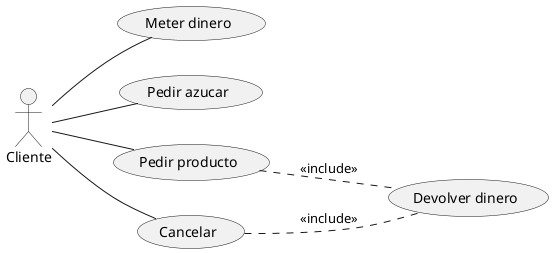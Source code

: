 @startuml

left to right direction
Actor Cliente as C

usecase "Meter dinero" as MT
usecase "Pedir azucar" as PA
usecase "Pedir producto" as PP
usecase "Cancelar" as Ca
usecase "Devolver dinero" as DD

C -- MT
C -- PA
C -- PP
C -- Ca
Ca .. DD : <<include>>
PP .. DD : <<include>>
@enduml